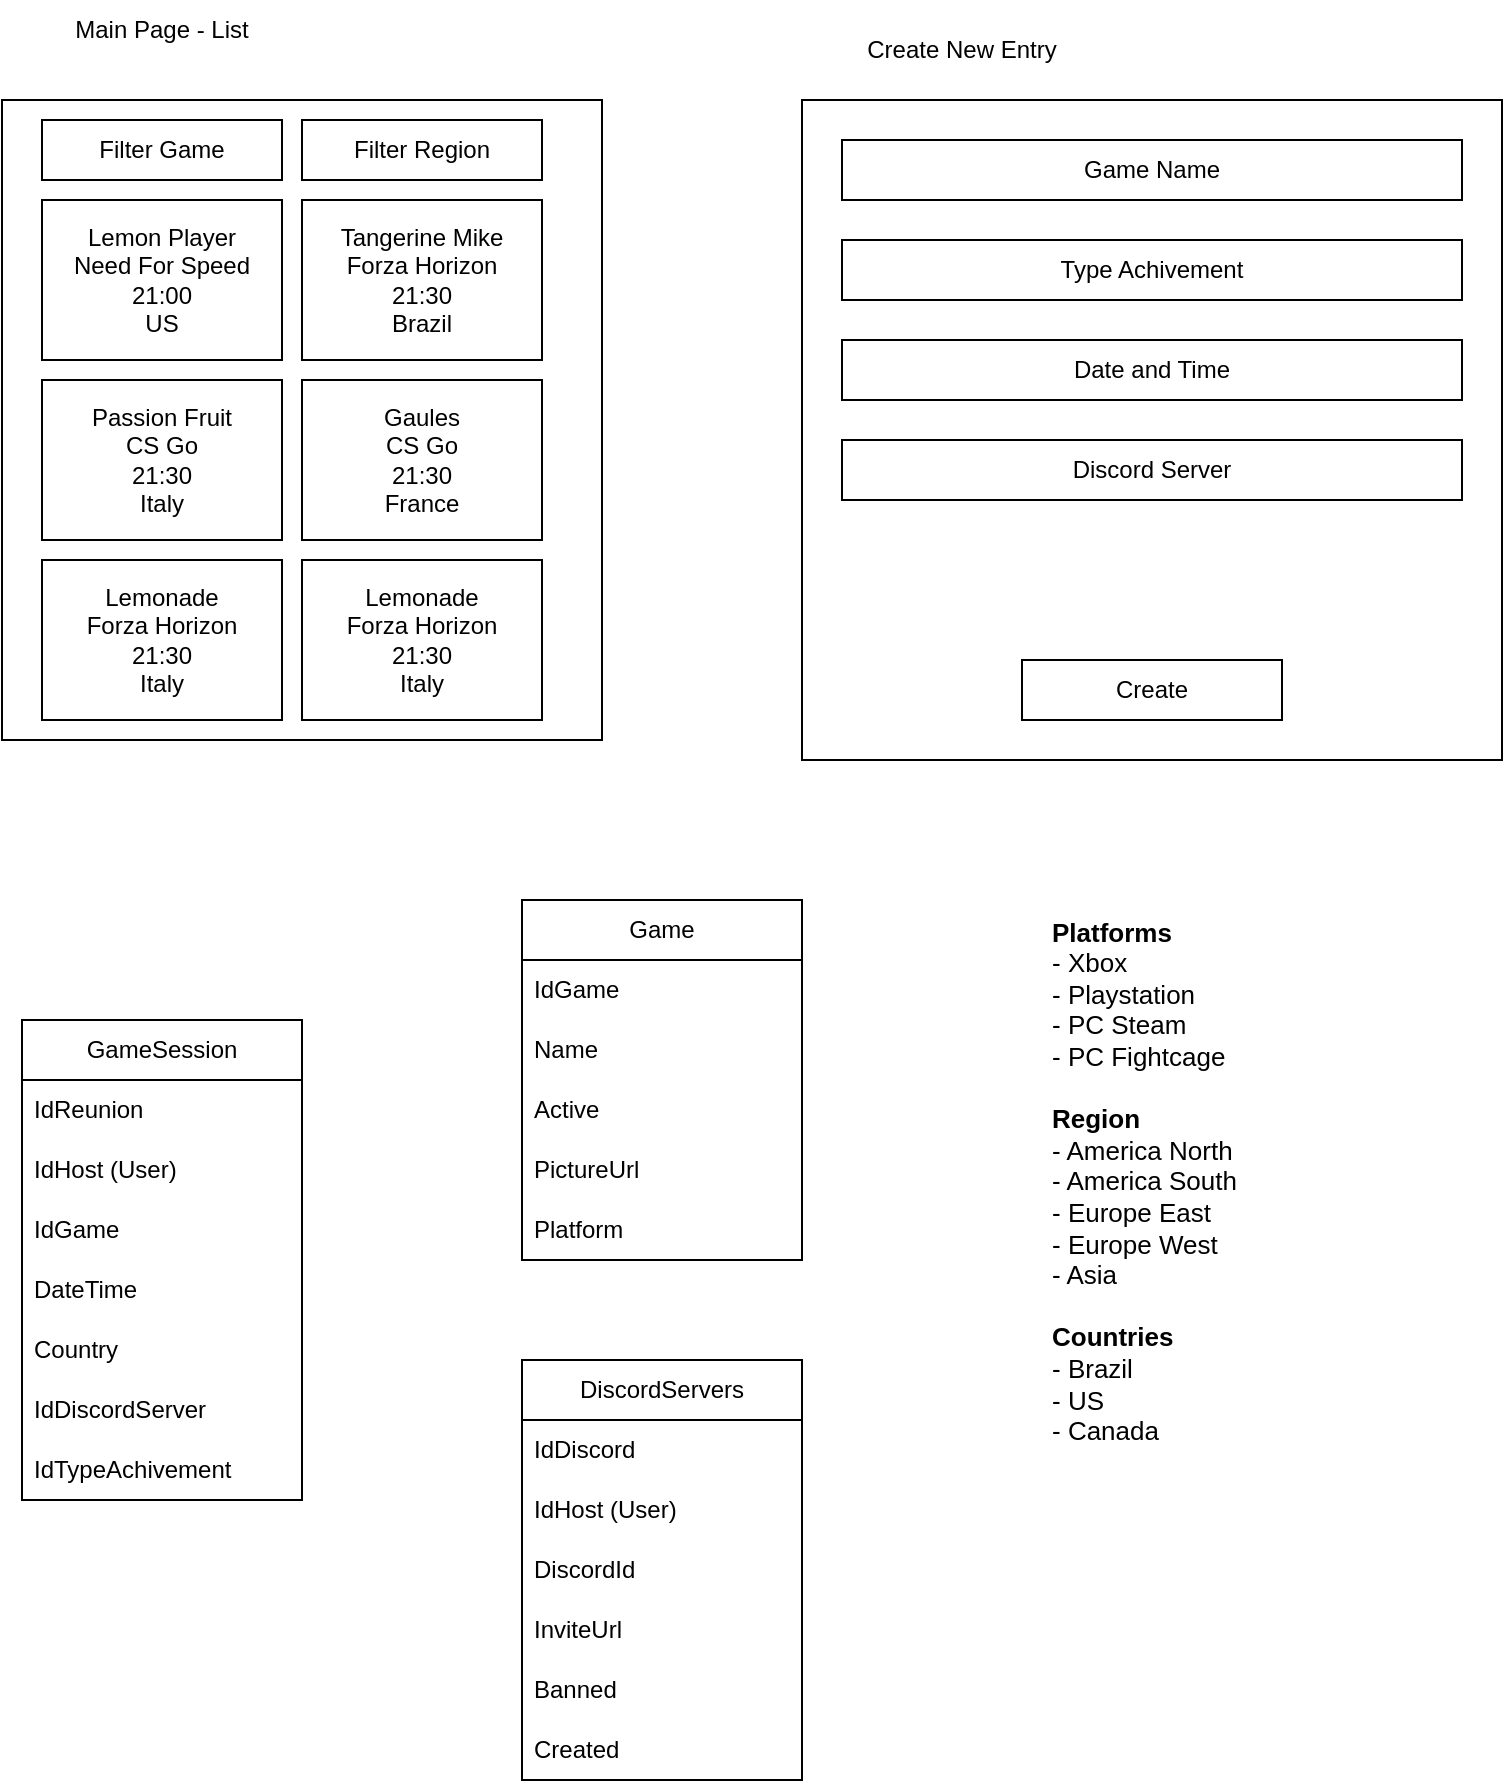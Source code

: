 <mxfile version="20.8.16" type="github">
  <diagram id="JSomX8vdU5MUfrDyIj9W" name="Page-1">
    <mxGraphModel dx="1434" dy="764" grid="1" gridSize="10" guides="1" tooltips="1" connect="1" arrows="1" fold="1" page="1" pageScale="1" pageWidth="850" pageHeight="1100" math="0" shadow="0">
      <root>
        <mxCell id="0" />
        <mxCell id="1" parent="0" />
        <mxCell id="WdYLA3FG4oNDwsRb22hL-1" value="" style="rounded=0;whiteSpace=wrap;html=1;" parent="1" vertex="1">
          <mxGeometry x="450" y="90" width="350" height="330" as="geometry" />
        </mxCell>
        <mxCell id="WdYLA3FG4oNDwsRb22hL-2" value="Game Name" style="rounded=0;whiteSpace=wrap;html=1;" parent="1" vertex="1">
          <mxGeometry x="470" y="110" width="310" height="30" as="geometry" />
        </mxCell>
        <mxCell id="WdYLA3FG4oNDwsRb22hL-3" value="Type Achivement" style="rounded=0;whiteSpace=wrap;html=1;" parent="1" vertex="1">
          <mxGeometry x="470" y="160" width="310" height="30" as="geometry" />
        </mxCell>
        <mxCell id="WdYLA3FG4oNDwsRb22hL-4" value="Date and Time" style="rounded=0;whiteSpace=wrap;html=1;" parent="1" vertex="1">
          <mxGeometry x="470" y="210" width="310" height="30" as="geometry" />
        </mxCell>
        <mxCell id="WdYLA3FG4oNDwsRb22hL-5" value="Discord Server" style="rounded=0;whiteSpace=wrap;html=1;" parent="1" vertex="1">
          <mxGeometry x="470" y="260" width="310" height="30" as="geometry" />
        </mxCell>
        <mxCell id="WdYLA3FG4oNDwsRb22hL-6" value="Create" style="rounded=0;whiteSpace=wrap;html=1;" parent="1" vertex="1">
          <mxGeometry x="560" y="370" width="130" height="30" as="geometry" />
        </mxCell>
        <mxCell id="WdYLA3FG4oNDwsRb22hL-7" value="" style="rounded=0;whiteSpace=wrap;html=1;" parent="1" vertex="1">
          <mxGeometry x="50" y="90" width="300" height="320" as="geometry" />
        </mxCell>
        <mxCell id="WdYLA3FG4oNDwsRb22hL-8" value="Lemon Player&lt;br&gt;Need For Speed&lt;br&gt;21:00&lt;br&gt;US" style="rounded=0;whiteSpace=wrap;html=1;" parent="1" vertex="1">
          <mxGeometry x="70" y="140" width="120" height="80" as="geometry" />
        </mxCell>
        <mxCell id="WdYLA3FG4oNDwsRb22hL-9" value="Tangerine Mike&lt;br&gt;Forza Horizon&lt;br&gt;21:30&lt;br&gt;Brazil" style="rounded=0;whiteSpace=wrap;html=1;" parent="1" vertex="1">
          <mxGeometry x="200" y="140" width="120" height="80" as="geometry" />
        </mxCell>
        <mxCell id="WdYLA3FG4oNDwsRb22hL-10" value="Passion Fruit&lt;br&gt;CS Go&lt;br&gt;21:30&lt;br&gt;Italy" style="rounded=0;whiteSpace=wrap;html=1;" parent="1" vertex="1">
          <mxGeometry x="70" y="230" width="120" height="80" as="geometry" />
        </mxCell>
        <mxCell id="WdYLA3FG4oNDwsRb22hL-11" value="Gaules&lt;br&gt;CS Go&lt;br&gt;21:30&lt;br&gt;France" style="rounded=0;whiteSpace=wrap;html=1;" parent="1" vertex="1">
          <mxGeometry x="200" y="230" width="120" height="80" as="geometry" />
        </mxCell>
        <mxCell id="WdYLA3FG4oNDwsRb22hL-12" value="Lemonade&lt;br&gt;Forza Horizon&lt;br&gt;21:30&lt;br&gt;Italy" style="rounded=0;whiteSpace=wrap;html=1;" parent="1" vertex="1">
          <mxGeometry x="70" y="320" width="120" height="80" as="geometry" />
        </mxCell>
        <mxCell id="WdYLA3FG4oNDwsRb22hL-14" value="Lemonade&lt;br&gt;Forza Horizon&lt;br&gt;21:30&lt;br&gt;Italy" style="rounded=0;whiteSpace=wrap;html=1;" parent="1" vertex="1">
          <mxGeometry x="200" y="320" width="120" height="80" as="geometry" />
        </mxCell>
        <mxCell id="WdYLA3FG4oNDwsRb22hL-15" value="Filter Game" style="rounded=0;whiteSpace=wrap;html=1;" parent="1" vertex="1">
          <mxGeometry x="70" y="100" width="120" height="30" as="geometry" />
        </mxCell>
        <mxCell id="WdYLA3FG4oNDwsRb22hL-16" value="Filter Region" style="rounded=0;whiteSpace=wrap;html=1;" parent="1" vertex="1">
          <mxGeometry x="200" y="100" width="120" height="30" as="geometry" />
        </mxCell>
        <mxCell id="Uzu6TQv-j8-bodLCAe8a-1" value="Create New Entry" style="text;html=1;strokeColor=none;fillColor=none;align=center;verticalAlign=middle;whiteSpace=wrap;rounded=0;" parent="1" vertex="1">
          <mxGeometry x="450" y="50" width="160" height="30" as="geometry" />
        </mxCell>
        <mxCell id="Uzu6TQv-j8-bodLCAe8a-2" value="Main Page - List" style="text;html=1;strokeColor=none;fillColor=none;align=center;verticalAlign=middle;whiteSpace=wrap;rounded=0;" parent="1" vertex="1">
          <mxGeometry x="50" y="40" width="160" height="30" as="geometry" />
        </mxCell>
        <mxCell id="pI4IddbDw9UK7o-JUy0--1" value="GameSession" style="swimlane;fontStyle=0;childLayout=stackLayout;horizontal=1;startSize=30;horizontalStack=0;resizeParent=1;resizeParentMax=0;resizeLast=0;collapsible=1;marginBottom=0;whiteSpace=wrap;html=1;" vertex="1" parent="1">
          <mxGeometry x="60" y="550" width="140" height="240" as="geometry" />
        </mxCell>
        <mxCell id="pI4IddbDw9UK7o-JUy0--2" value="IdReunion" style="text;strokeColor=none;fillColor=none;align=left;verticalAlign=middle;spacingLeft=4;spacingRight=4;overflow=hidden;points=[[0,0.5],[1,0.5]];portConstraint=eastwest;rotatable=0;whiteSpace=wrap;html=1;" vertex="1" parent="pI4IddbDw9UK7o-JUy0--1">
          <mxGeometry y="30" width="140" height="30" as="geometry" />
        </mxCell>
        <mxCell id="pI4IddbDw9UK7o-JUy0--3" value="IdHost (User)" style="text;strokeColor=none;fillColor=none;align=left;verticalAlign=middle;spacingLeft=4;spacingRight=4;overflow=hidden;points=[[0,0.5],[1,0.5]];portConstraint=eastwest;rotatable=0;whiteSpace=wrap;html=1;" vertex="1" parent="pI4IddbDw9UK7o-JUy0--1">
          <mxGeometry y="60" width="140" height="30" as="geometry" />
        </mxCell>
        <mxCell id="pI4IddbDw9UK7o-JUy0--10" value="IdGame" style="text;strokeColor=none;fillColor=none;align=left;verticalAlign=middle;spacingLeft=4;spacingRight=4;overflow=hidden;points=[[0,0.5],[1,0.5]];portConstraint=eastwest;rotatable=0;whiteSpace=wrap;html=1;" vertex="1" parent="pI4IddbDw9UK7o-JUy0--1">
          <mxGeometry y="90" width="140" height="30" as="geometry" />
        </mxCell>
        <mxCell id="pI4IddbDw9UK7o-JUy0--11" value="DateTime" style="text;strokeColor=none;fillColor=none;align=left;verticalAlign=middle;spacingLeft=4;spacingRight=4;overflow=hidden;points=[[0,0.5],[1,0.5]];portConstraint=eastwest;rotatable=0;whiteSpace=wrap;html=1;" vertex="1" parent="pI4IddbDw9UK7o-JUy0--1">
          <mxGeometry y="120" width="140" height="30" as="geometry" />
        </mxCell>
        <mxCell id="pI4IddbDw9UK7o-JUy0--4" value="Country" style="text;strokeColor=none;fillColor=none;align=left;verticalAlign=middle;spacingLeft=4;spacingRight=4;overflow=hidden;points=[[0,0.5],[1,0.5]];portConstraint=eastwest;rotatable=0;whiteSpace=wrap;html=1;" vertex="1" parent="pI4IddbDw9UK7o-JUy0--1">
          <mxGeometry y="150" width="140" height="30" as="geometry" />
        </mxCell>
        <mxCell id="pI4IddbDw9UK7o-JUy0--12" value="IdDiscordServer" style="text;strokeColor=none;fillColor=none;align=left;verticalAlign=middle;spacingLeft=4;spacingRight=4;overflow=hidden;points=[[0,0.5],[1,0.5]];portConstraint=eastwest;rotatable=0;whiteSpace=wrap;html=1;" vertex="1" parent="pI4IddbDw9UK7o-JUy0--1">
          <mxGeometry y="180" width="140" height="30" as="geometry" />
        </mxCell>
        <mxCell id="pI4IddbDw9UK7o-JUy0--22" value="IdTypeAchivement" style="text;strokeColor=none;fillColor=none;align=left;verticalAlign=middle;spacingLeft=4;spacingRight=4;overflow=hidden;points=[[0,0.5],[1,0.5]];portConstraint=eastwest;rotatable=0;whiteSpace=wrap;html=1;" vertex="1" parent="pI4IddbDw9UK7o-JUy0--1">
          <mxGeometry y="210" width="140" height="30" as="geometry" />
        </mxCell>
        <mxCell id="pI4IddbDw9UK7o-JUy0--5" value="Game" style="swimlane;fontStyle=0;childLayout=stackLayout;horizontal=1;startSize=30;horizontalStack=0;resizeParent=1;resizeParentMax=0;resizeLast=0;collapsible=1;marginBottom=0;whiteSpace=wrap;html=1;" vertex="1" parent="1">
          <mxGeometry x="310" y="490" width="140" height="180" as="geometry" />
        </mxCell>
        <mxCell id="pI4IddbDw9UK7o-JUy0--6" value="IdGame" style="text;strokeColor=none;fillColor=none;align=left;verticalAlign=middle;spacingLeft=4;spacingRight=4;overflow=hidden;points=[[0,0.5],[1,0.5]];portConstraint=eastwest;rotatable=0;whiteSpace=wrap;html=1;" vertex="1" parent="pI4IddbDw9UK7o-JUy0--5">
          <mxGeometry y="30" width="140" height="30" as="geometry" />
        </mxCell>
        <mxCell id="pI4IddbDw9UK7o-JUy0--7" value="Name" style="text;strokeColor=none;fillColor=none;align=left;verticalAlign=middle;spacingLeft=4;spacingRight=4;overflow=hidden;points=[[0,0.5],[1,0.5]];portConstraint=eastwest;rotatable=0;whiteSpace=wrap;html=1;" vertex="1" parent="pI4IddbDw9UK7o-JUy0--5">
          <mxGeometry y="60" width="140" height="30" as="geometry" />
        </mxCell>
        <mxCell id="pI4IddbDw9UK7o-JUy0--9" value="Active" style="text;strokeColor=none;fillColor=none;align=left;verticalAlign=middle;spacingLeft=4;spacingRight=4;overflow=hidden;points=[[0,0.5],[1,0.5]];portConstraint=eastwest;rotatable=0;whiteSpace=wrap;html=1;" vertex="1" parent="pI4IddbDw9UK7o-JUy0--5">
          <mxGeometry y="90" width="140" height="30" as="geometry" />
        </mxCell>
        <mxCell id="pI4IddbDw9UK7o-JUy0--8" value="PictureUrl" style="text;strokeColor=none;fillColor=none;align=left;verticalAlign=middle;spacingLeft=4;spacingRight=4;overflow=hidden;points=[[0,0.5],[1,0.5]];portConstraint=eastwest;rotatable=0;whiteSpace=wrap;html=1;" vertex="1" parent="pI4IddbDw9UK7o-JUy0--5">
          <mxGeometry y="120" width="140" height="30" as="geometry" />
        </mxCell>
        <mxCell id="pI4IddbDw9UK7o-JUy0--23" value="Platform" style="text;strokeColor=none;fillColor=none;align=left;verticalAlign=middle;spacingLeft=4;spacingRight=4;overflow=hidden;points=[[0,0.5],[1,0.5]];portConstraint=eastwest;rotatable=0;whiteSpace=wrap;html=1;" vertex="1" parent="pI4IddbDw9UK7o-JUy0--5">
          <mxGeometry y="150" width="140" height="30" as="geometry" />
        </mxCell>
        <mxCell id="pI4IddbDw9UK7o-JUy0--13" value="DiscordServers" style="swimlane;fontStyle=0;childLayout=stackLayout;horizontal=1;startSize=30;horizontalStack=0;resizeParent=1;resizeParentMax=0;resizeLast=0;collapsible=1;marginBottom=0;whiteSpace=wrap;html=1;" vertex="1" parent="1">
          <mxGeometry x="310" y="720" width="140" height="210" as="geometry" />
        </mxCell>
        <mxCell id="pI4IddbDw9UK7o-JUy0--14" value="IdDiscord" style="text;strokeColor=none;fillColor=none;align=left;verticalAlign=middle;spacingLeft=4;spacingRight=4;overflow=hidden;points=[[0,0.5],[1,0.5]];portConstraint=eastwest;rotatable=0;whiteSpace=wrap;html=1;" vertex="1" parent="pI4IddbDw9UK7o-JUy0--13">
          <mxGeometry y="30" width="140" height="30" as="geometry" />
        </mxCell>
        <mxCell id="pI4IddbDw9UK7o-JUy0--15" value="IdHost (User)" style="text;strokeColor=none;fillColor=none;align=left;verticalAlign=middle;spacingLeft=4;spacingRight=4;overflow=hidden;points=[[0,0.5],[1,0.5]];portConstraint=eastwest;rotatable=0;whiteSpace=wrap;html=1;" vertex="1" parent="pI4IddbDw9UK7o-JUy0--13">
          <mxGeometry y="60" width="140" height="30" as="geometry" />
        </mxCell>
        <mxCell id="pI4IddbDw9UK7o-JUy0--16" value="DiscordId" style="text;strokeColor=none;fillColor=none;align=left;verticalAlign=middle;spacingLeft=4;spacingRight=4;overflow=hidden;points=[[0,0.5],[1,0.5]];portConstraint=eastwest;rotatable=0;whiteSpace=wrap;html=1;" vertex="1" parent="pI4IddbDw9UK7o-JUy0--13">
          <mxGeometry y="90" width="140" height="30" as="geometry" />
        </mxCell>
        <mxCell id="pI4IddbDw9UK7o-JUy0--17" value="InviteUrl" style="text;strokeColor=none;fillColor=none;align=left;verticalAlign=middle;spacingLeft=4;spacingRight=4;overflow=hidden;points=[[0,0.5],[1,0.5]];portConstraint=eastwest;rotatable=0;whiteSpace=wrap;html=1;" vertex="1" parent="pI4IddbDw9UK7o-JUy0--13">
          <mxGeometry y="120" width="140" height="30" as="geometry" />
        </mxCell>
        <mxCell id="pI4IddbDw9UK7o-JUy0--19" value="Banned" style="text;strokeColor=none;fillColor=none;align=left;verticalAlign=middle;spacingLeft=4;spacingRight=4;overflow=hidden;points=[[0,0.5],[1,0.5]];portConstraint=eastwest;rotatable=0;whiteSpace=wrap;html=1;" vertex="1" parent="pI4IddbDw9UK7o-JUy0--13">
          <mxGeometry y="150" width="140" height="30" as="geometry" />
        </mxCell>
        <mxCell id="pI4IddbDw9UK7o-JUy0--21" value="Created" style="text;strokeColor=none;fillColor=none;align=left;verticalAlign=middle;spacingLeft=4;spacingRight=4;overflow=hidden;points=[[0,0.5],[1,0.5]];portConstraint=eastwest;rotatable=0;whiteSpace=wrap;html=1;" vertex="1" parent="pI4IddbDw9UK7o-JUy0--13">
          <mxGeometry y="180" width="140" height="30" as="geometry" />
        </mxCell>
        <mxCell id="pI4IddbDw9UK7o-JUy0--24" value="&lt;h1 style=&quot;font-size: 13px;&quot;&gt;Platforms&lt;br&gt;&lt;span style=&quot;font-weight: normal;&quot;&gt;- Xbox&lt;/span&gt;&lt;br&gt;&lt;span style=&quot;font-weight: normal;&quot;&gt;- Playstation&lt;/span&gt;&lt;br&gt;&lt;span style=&quot;font-weight: normal;&quot;&gt;- PC Steam&lt;/span&gt;&lt;br&gt;&lt;span style=&quot;font-weight: normal;&quot;&gt;- PC Fightcage&lt;/span&gt;&lt;br&gt;&lt;br&gt;Region&lt;br&gt;&lt;span style=&quot;font-weight: normal;&quot;&gt;- America North&lt;/span&gt;&lt;br&gt;&lt;span style=&quot;font-weight: normal;&quot;&gt;- America South&lt;/span&gt;&lt;br&gt;&lt;span style=&quot;font-weight: normal;&quot;&gt;- Europe East&lt;/span&gt;&lt;br&gt;&lt;span style=&quot;font-weight: normal;&quot;&gt;- Europe West&lt;/span&gt;&lt;br&gt;&lt;span style=&quot;font-weight: normal;&quot;&gt;- Asia&lt;/span&gt;&lt;br&gt;&lt;br&gt;Countries&lt;br&gt;&lt;span style=&quot;font-weight: normal;&quot;&gt;- Brazil&lt;/span&gt;&lt;br&gt;&lt;span style=&quot;font-weight: normal;&quot;&gt;- US&lt;/span&gt;&lt;br&gt;&lt;span style=&quot;font-weight: normal;&quot;&gt;- Canada&lt;/span&gt;&lt;/h1&gt;" style="text;html=1;strokeColor=none;fillColor=none;spacing=5;spacingTop=-20;whiteSpace=wrap;overflow=hidden;rounded=0;" vertex="1" parent="1">
          <mxGeometry x="570" y="500" width="190" height="270" as="geometry" />
        </mxCell>
      </root>
    </mxGraphModel>
  </diagram>
</mxfile>
